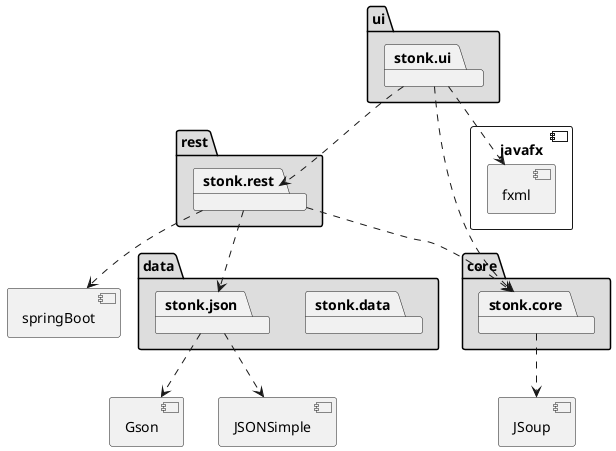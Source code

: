 @startuml packageDiag

package "rest" #DDDDDD {
  package stonk.rest 
}
package "ui" #DDDDDD {
  package stonk.ui
}
package "core" #DDDDDD {
  package stonk.core 
}
package "data" #DDDDDD {
  package stonk.data 
  package stonk.json 
}

component javafx{
  component fxml
}

component Gson

component JSoup

component JSONSimple

component springBoot


stonk.rest ..> springBoot
stonk.rest ..> stonk.core 
stonk.rest ..> stonk.json
stonk.ui ..> stonk.rest
stonk.ui ..> fxml
stonk.ui ..> stonk.core   
stonk.json ..> Gson
stonk.json ..> JSONSimple
stonk.core ..> JSoup


/' 
node1 -- node2 : label1
node1 .. node3 : label2
node1 ~~ node4 : label3
node1 == node5
'/

@enduml